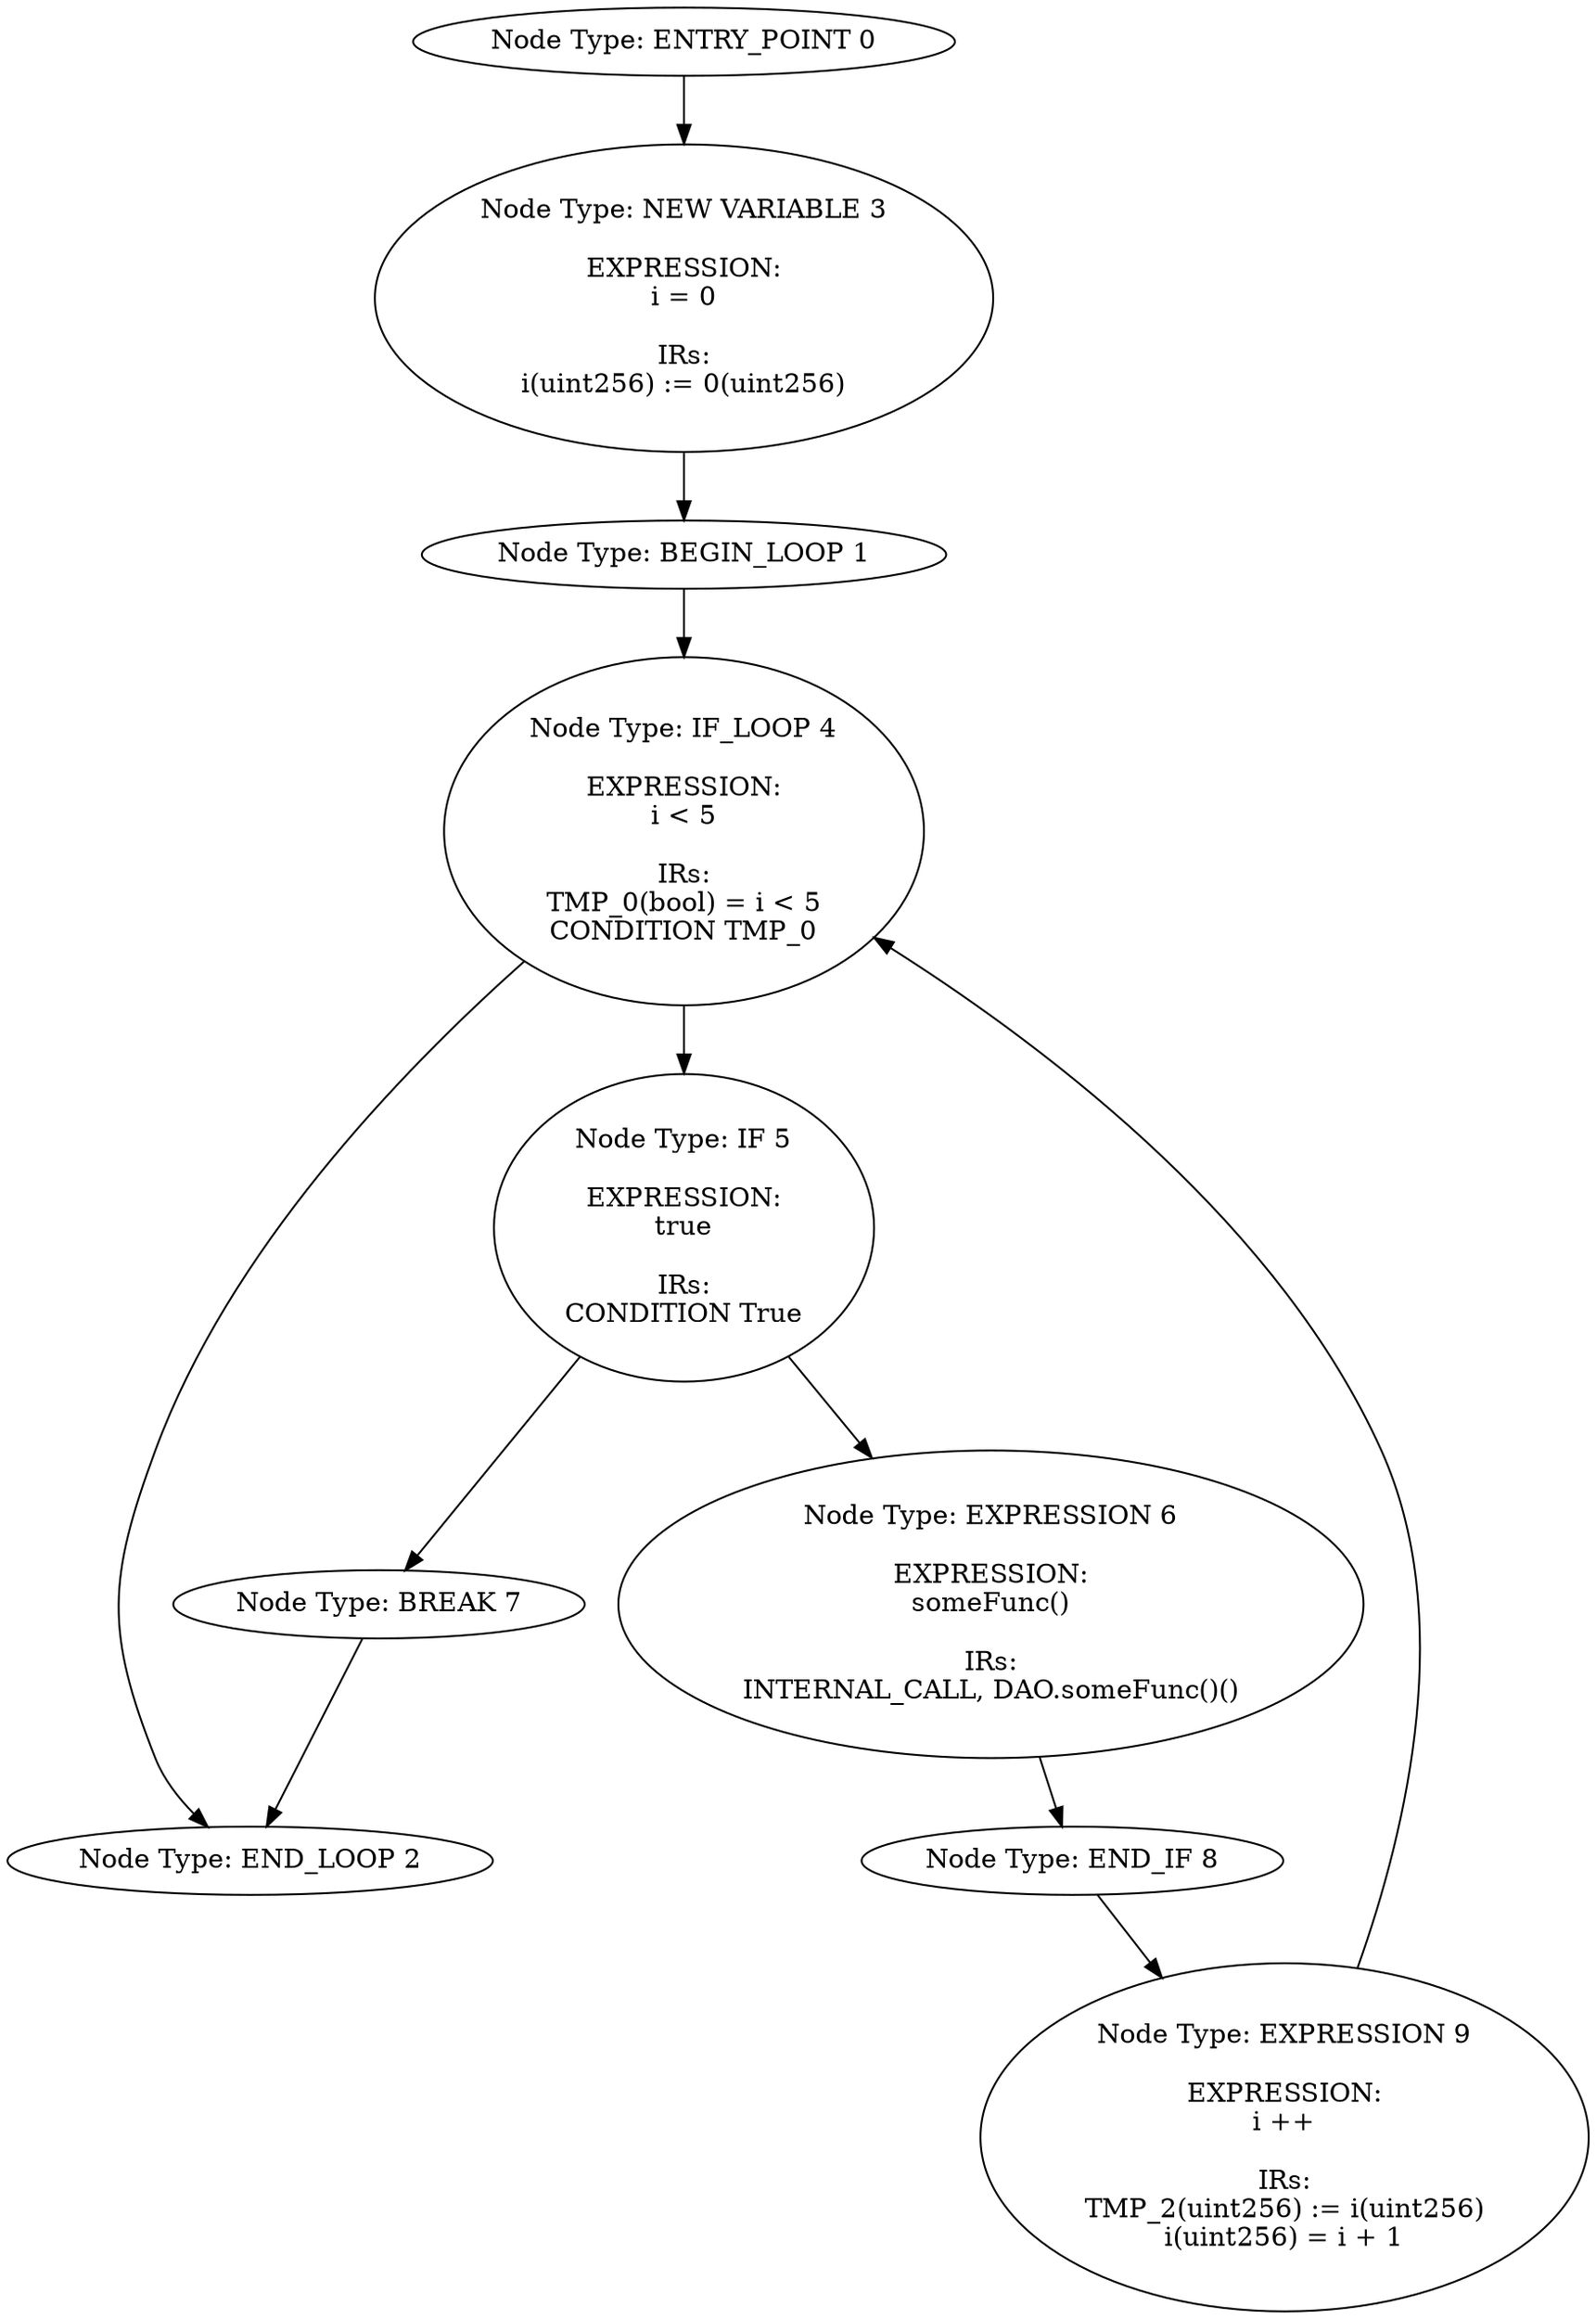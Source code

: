 digraph{
0[label="Node Type: ENTRY_POINT 0
"];
0->3;
1[label="Node Type: BEGIN_LOOP 1
"];
1->4;
2[label="Node Type: END_LOOP 2
"];
3[label="Node Type: NEW VARIABLE 3

EXPRESSION:
i = 0

IRs:
i(uint256) := 0(uint256)"];
3->1;
4[label="Node Type: IF_LOOP 4

EXPRESSION:
i < 5

IRs:
TMP_0(bool) = i < 5
CONDITION TMP_0"];
4->2;
4->5;
5[label="Node Type: IF 5

EXPRESSION:
true

IRs:
CONDITION True"];
5->6;
5->7;
6[label="Node Type: EXPRESSION 6

EXPRESSION:
someFunc()

IRs:
INTERNAL_CALL, DAO.someFunc()()"];
6->8;
7[label="Node Type: BREAK 7
"];
7->2;
8[label="Node Type: END_IF 8
"];
8->9;
9[label="Node Type: EXPRESSION 9

EXPRESSION:
i ++

IRs:
TMP_2(uint256) := i(uint256)
i(uint256) = i + 1"];
9->4;
}
